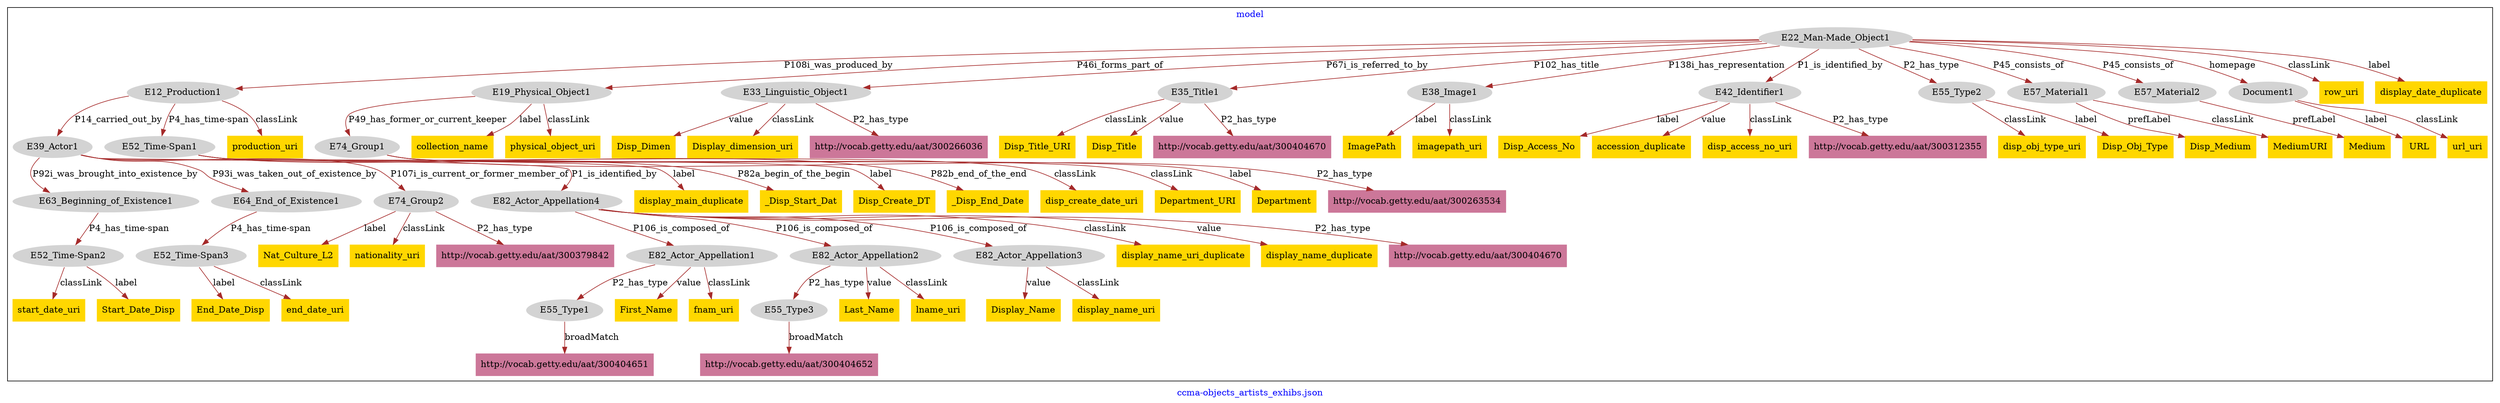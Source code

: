 digraph n0 {
fontcolor="blue"
remincross="true"
label="ccma-objects_artists_exhibs.json"
subgraph cluster {
label="model"
n2[style="filled",color="white",fillcolor="lightgray",label="E12_Production1"];
n3[style="filled",color="white",fillcolor="lightgray",label="E39_Actor1"];
n4[style="filled",color="white",fillcolor="lightgray",label="E52_Time-Span1"];
n5[style="filled",color="white",fillcolor="lightgray",label="E19_Physical_Object1"];
n6[style="filled",color="white",fillcolor="lightgray",label="E74_Group1"];
n7[style="filled",color="white",fillcolor="lightgray",label="E22_Man-Made_Object1"];
n8[style="filled",color="white",fillcolor="lightgray",label="E33_Linguistic_Object1"];
n9[style="filled",color="white",fillcolor="lightgray",label="E35_Title1"];
n10[style="filled",color="white",fillcolor="lightgray",label="E38_Image1"];
n11[style="filled",color="white",fillcolor="lightgray",label="E42_Identifier1"];
n12[style="filled",color="white",fillcolor="lightgray",label="E55_Type2"];
n13[style="filled",color="white",fillcolor="lightgray",label="E57_Material1"];
n14[style="filled",color="white",fillcolor="lightgray",label="E57_Material2"];
n15[style="filled",color="white",fillcolor="lightgray",label="Document1"];
n16[style="filled",color="white",fillcolor="lightgray",label="E63_Beginning_of_Existence1"];
n17[style="filled",color="white",fillcolor="lightgray",label="E64_End_of_Existence1"];
n18[style="filled",color="white",fillcolor="lightgray",label="E74_Group2"];
n19[style="filled",color="white",fillcolor="lightgray",label="E82_Actor_Appellation4"];
n20[style="filled",color="white",fillcolor="lightgray",label="E52_Time-Span2"];
n21[style="filled",color="white",fillcolor="lightgray",label="E52_Time-Span3"];
n22[style="filled",color="white",fillcolor="lightgray",label="E82_Actor_Appellation1"];
n23[style="filled",color="white",fillcolor="lightgray",label="E55_Type1"];
n24[style="filled",color="white",fillcolor="lightgray",label="E82_Actor_Appellation2"];
n25[style="filled",color="white",fillcolor="lightgray",label="E55_Type3"];
n26[style="filled",color="white",fillcolor="lightgray",label="E82_Actor_Appellation3"];
n27[shape="plaintext",style="filled",fillcolor="gold",label="URL"];
n28[shape="plaintext",style="filled",fillcolor="gold",label="Disp_Title_URI"];
n29[shape="plaintext",style="filled",fillcolor="gold",label="Disp_Title"];
n30[shape="plaintext",style="filled",fillcolor="gold",label="_Disp_Start_Dat"];
n31[shape="plaintext",style="filled",fillcolor="gold",label="Disp_Access_No"];
n32[shape="plaintext",style="filled",fillcolor="gold",label="row_uri"];
n33[shape="plaintext",style="filled",fillcolor="gold",label="collection_name"];
n34[shape="plaintext",style="filled",fillcolor="gold",label="Display_Name"];
n35[shape="plaintext",style="filled",fillcolor="gold",label="Medium"];
n36[shape="plaintext",style="filled",fillcolor="gold",label="Disp_Dimen"];
n37[shape="plaintext",style="filled",fillcolor="gold",label="Disp_Create_DT"];
n38[shape="plaintext",style="filled",fillcolor="gold",label="accession_duplicate"];
n39[shape="plaintext",style="filled",fillcolor="gold",label="display_date_duplicate"];
n40[shape="plaintext",style="filled",fillcolor="gold",label="End_Date_Disp"];
n41[shape="plaintext",style="filled",fillcolor="gold",label="Nat_Culture_L2"];
n42[shape="plaintext",style="filled",fillcolor="gold",label="First_Name"];
n43[shape="plaintext",style="filled",fillcolor="gold",label="Department_URI"];
n44[shape="plaintext",style="filled",fillcolor="gold",label="physical_object_uri"];
n45[shape="plaintext",style="filled",fillcolor="gold",label="Last_Name"];
n46[shape="plaintext",style="filled",fillcolor="gold",label="display_main_duplicate"];
n47[shape="plaintext",style="filled",fillcolor="gold",label="nationality_uri"];
n48[shape="plaintext",style="filled",fillcolor="gold",label="production_uri"];
n49[shape="plaintext",style="filled",fillcolor="gold",label="disp_obj_type_uri"];
n50[shape="plaintext",style="filled",fillcolor="gold",label="display_name_uri_duplicate"];
n51[shape="plaintext",style="filled",fillcolor="gold",label="display_name_duplicate"];
n52[shape="plaintext",style="filled",fillcolor="gold",label="ImagePath"];
n53[shape="plaintext",style="filled",fillcolor="gold",label="fnam_uri"];
n54[shape="plaintext",style="filled",fillcolor="gold",label="Disp_Medium"];
n55[shape="plaintext",style="filled",fillcolor="gold",label="_Disp_End_Date"];
n56[shape="plaintext",style="filled",fillcolor="gold",label="Disp_Obj_Type"];
n57[shape="plaintext",style="filled",fillcolor="gold",label="imagepath_uri"];
n58[shape="plaintext",style="filled",fillcolor="gold",label="end_date_uri"];
n59[shape="plaintext",style="filled",fillcolor="gold",label="start_date_uri"];
n60[shape="plaintext",style="filled",fillcolor="gold",label="Department"];
n61[shape="plaintext",style="filled",fillcolor="gold",label="Start_Date_Disp"];
n62[shape="plaintext",style="filled",fillcolor="gold",label="lname_uri"];
n63[shape="plaintext",style="filled",fillcolor="gold",label="disp_access_no_uri"];
n64[shape="plaintext",style="filled",fillcolor="gold",label="display_name_uri"];
n65[shape="plaintext",style="filled",fillcolor="gold",label="disp_create_date_uri"];
n66[shape="plaintext",style="filled",fillcolor="gold",label="Display_dimension_uri"];
n67[shape="plaintext",style="filled",fillcolor="gold",label="url_uri"];
n68[shape="plaintext",style="filled",fillcolor="gold",label="MediumURI"];
n69[shape="plaintext",style="filled",fillcolor="#CC7799",label="http://vocab.getty.edu/aat/300404670"];
n70[shape="plaintext",style="filled",fillcolor="#CC7799",label="http://vocab.getty.edu/aat/300404651"];
n71[shape="plaintext",style="filled",fillcolor="#CC7799",label="http://vocab.getty.edu/aat/300404652"];
n72[shape="plaintext",style="filled",fillcolor="#CC7799",label="http://vocab.getty.edu/aat/300404670"];
n73[shape="plaintext",style="filled",fillcolor="#CC7799",label="http://vocab.getty.edu/aat/300379842"];
n74[shape="plaintext",style="filled",fillcolor="#CC7799",label="http://vocab.getty.edu/aat/300263534"];
n75[shape="plaintext",style="filled",fillcolor="#CC7799",label="http://vocab.getty.edu/aat/300312355"];
n76[shape="plaintext",style="filled",fillcolor="#CC7799",label="http://vocab.getty.edu/aat/300266036"];
}
n2 -> n3[color="brown",fontcolor="black",label="P14_carried_out_by"]
n2 -> n4[color="brown",fontcolor="black",label="P4_has_time-span"]
n5 -> n6[color="brown",fontcolor="black",label="P49_has_former_or_current_keeper"]
n7 -> n2[color="brown",fontcolor="black",label="P108i_was_produced_by"]
n7 -> n5[color="brown",fontcolor="black",label="P46i_forms_part_of"]
n7 -> n8[color="brown",fontcolor="black",label="P67i_is_referred_to_by"]
n7 -> n9[color="brown",fontcolor="black",label="P102_has_title"]
n7 -> n10[color="brown",fontcolor="black",label="P138i_has_representation"]
n7 -> n11[color="brown",fontcolor="black",label="P1_is_identified_by"]
n7 -> n12[color="brown",fontcolor="black",label="P2_has_type"]
n7 -> n13[color="brown",fontcolor="black",label="P45_consists_of"]
n7 -> n14[color="brown",fontcolor="black",label="P45_consists_of"]
n7 -> n15[color="brown",fontcolor="black",label="homepage"]
n3 -> n16[color="brown",fontcolor="black",label="P92i_was_brought_into_existence_by"]
n3 -> n17[color="brown",fontcolor="black",label="P93i_was_taken_out_of_existence_by"]
n3 -> n18[color="brown",fontcolor="black",label="P107i_is_current_or_former_member_of"]
n3 -> n19[color="brown",fontcolor="black",label="P1_is_identified_by"]
n16 -> n20[color="brown",fontcolor="black",label="P4_has_time-span"]
n17 -> n21[color="brown",fontcolor="black",label="P4_has_time-span"]
n22 -> n23[color="brown",fontcolor="black",label="P2_has_type"]
n24 -> n25[color="brown",fontcolor="black",label="P2_has_type"]
n19 -> n22[color="brown",fontcolor="black",label="P106_is_composed_of"]
n19 -> n24[color="brown",fontcolor="black",label="P106_is_composed_of"]
n19 -> n26[color="brown",fontcolor="black",label="P106_is_composed_of"]
n15 -> n27[color="brown",fontcolor="black",label="label"]
n9 -> n28[color="brown",fontcolor="black",label="classLink"]
n9 -> n29[color="brown",fontcolor="black",label="value"]
n4 -> n30[color="brown",fontcolor="black",label="P82a_begin_of_the_begin"]
n11 -> n31[color="brown",fontcolor="black",label="label"]
n7 -> n32[color="brown",fontcolor="black",label="classLink"]
n5 -> n33[color="brown",fontcolor="black",label="label"]
n26 -> n34[color="brown",fontcolor="black",label="value"]
n14 -> n35[color="brown",fontcolor="black",label="prefLabel"]
n8 -> n36[color="brown",fontcolor="black",label="value"]
n4 -> n37[color="brown",fontcolor="black",label="label"]
n11 -> n38[color="brown",fontcolor="black",label="value"]
n7 -> n39[color="brown",fontcolor="black",label="label"]
n21 -> n40[color="brown",fontcolor="black",label="label"]
n18 -> n41[color="brown",fontcolor="black",label="label"]
n22 -> n42[color="brown",fontcolor="black",label="value"]
n6 -> n43[color="brown",fontcolor="black",label="classLink"]
n5 -> n44[color="brown",fontcolor="black",label="classLink"]
n24 -> n45[color="brown",fontcolor="black",label="value"]
n3 -> n46[color="brown",fontcolor="black",label="label"]
n18 -> n47[color="brown",fontcolor="black",label="classLink"]
n2 -> n48[color="brown",fontcolor="black",label="classLink"]
n12 -> n49[color="brown",fontcolor="black",label="classLink"]
n19 -> n50[color="brown",fontcolor="black",label="classLink"]
n19 -> n51[color="brown",fontcolor="black",label="value"]
n10 -> n52[color="brown",fontcolor="black",label="label"]
n22 -> n53[color="brown",fontcolor="black",label="classLink"]
n13 -> n54[color="brown",fontcolor="black",label="prefLabel"]
n4 -> n55[color="brown",fontcolor="black",label="P82b_end_of_the_end"]
n12 -> n56[color="brown",fontcolor="black",label="label"]
n10 -> n57[color="brown",fontcolor="black",label="classLink"]
n21 -> n58[color="brown",fontcolor="black",label="classLink"]
n20 -> n59[color="brown",fontcolor="black",label="classLink"]
n6 -> n60[color="brown",fontcolor="black",label="label"]
n20 -> n61[color="brown",fontcolor="black",label="label"]
n24 -> n62[color="brown",fontcolor="black",label="classLink"]
n11 -> n63[color="brown",fontcolor="black",label="classLink"]
n26 -> n64[color="brown",fontcolor="black",label="classLink"]
n4 -> n65[color="brown",fontcolor="black",label="classLink"]
n8 -> n66[color="brown",fontcolor="black",label="classLink"]
n15 -> n67[color="brown",fontcolor="black",label="classLink"]
n13 -> n68[color="brown",fontcolor="black",label="classLink"]
n19 -> n69[color="brown",fontcolor="black",label="P2_has_type"]
n23 -> n70[color="brown",fontcolor="black",label="broadMatch"]
n25 -> n71[color="brown",fontcolor="black",label="broadMatch"]
n9 -> n72[color="brown",fontcolor="black",label="P2_has_type"]
n18 -> n73[color="brown",fontcolor="black",label="P2_has_type"]
n6 -> n74[color="brown",fontcolor="black",label="P2_has_type"]
n11 -> n75[color="brown",fontcolor="black",label="P2_has_type"]
n8 -> n76[color="brown",fontcolor="black",label="P2_has_type"]
}
